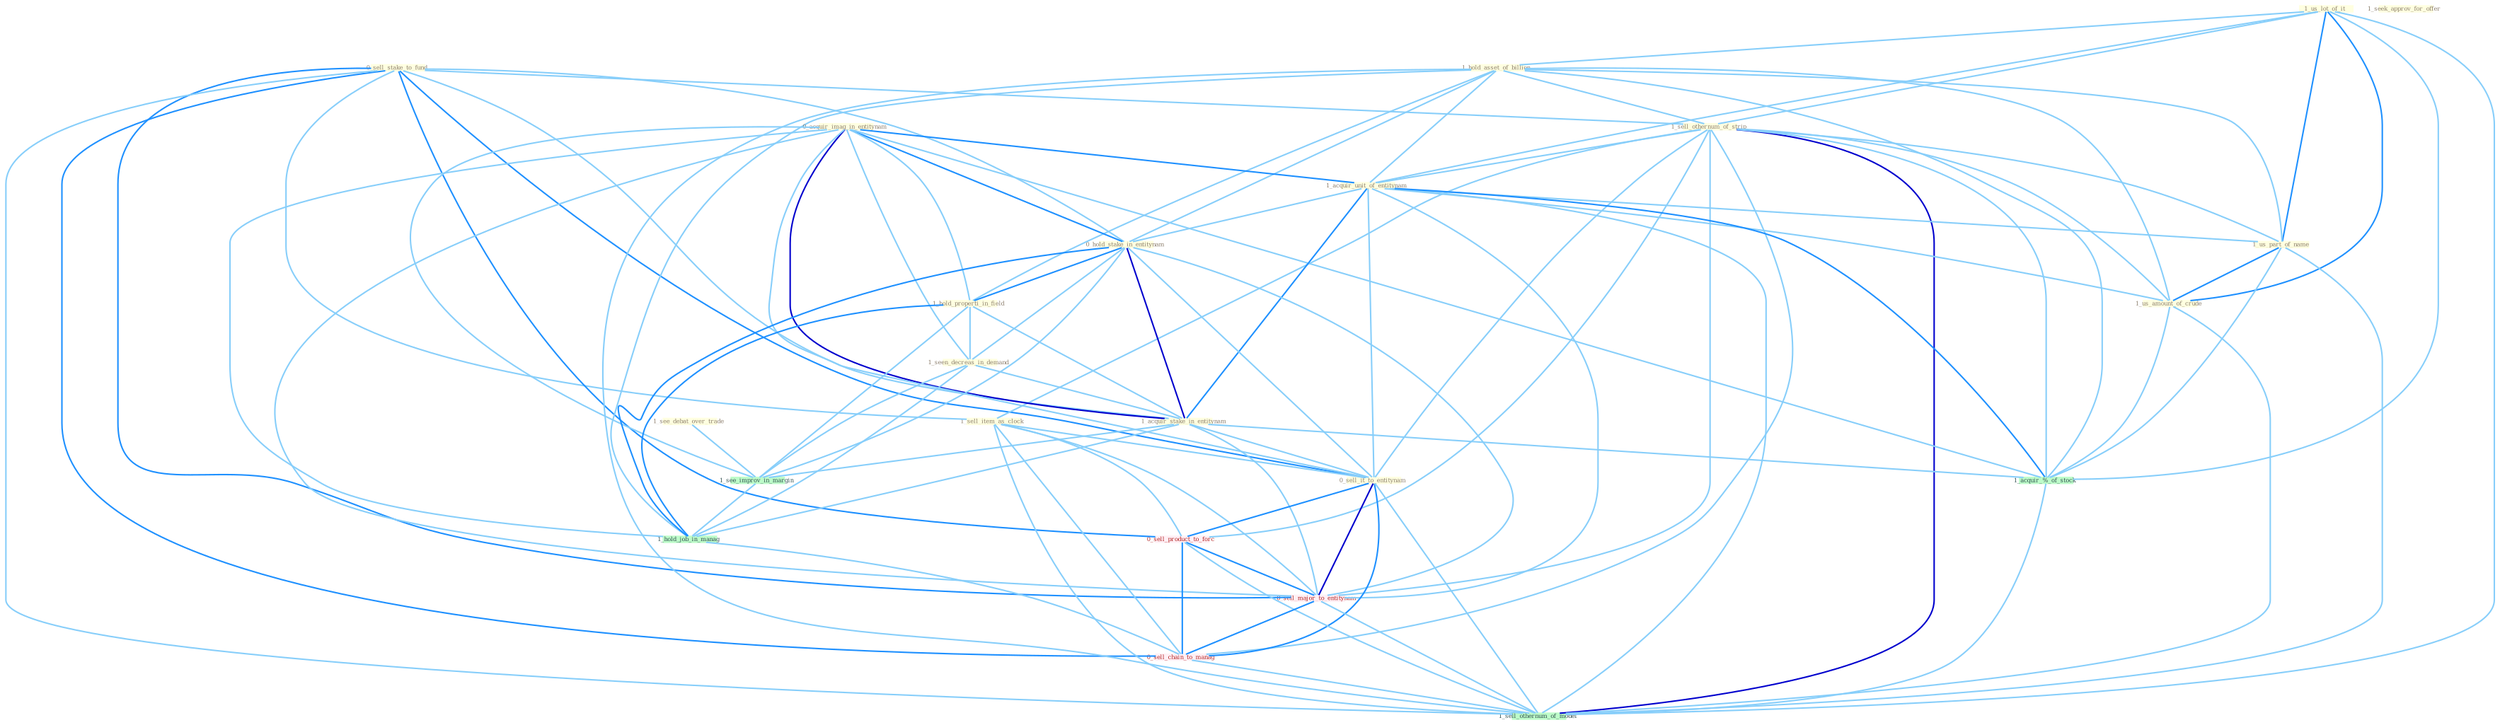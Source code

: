 Graph G{ 
    node
    [shape=polygon,style=filled,width=.5,height=.06,color="#BDFCC9",fixedsize=true,fontsize=4,
    fontcolor="#2f4f4f"];
    {node
    [color="#ffffe0", fontcolor="#8b7d6b"] "0_sell_stake_to_fund " "1_us_lot_of_it " "1_hold_asset_of_billion " "1_sell_othernum_of_strip " "0_acquir_imag_in_entitynam " "1_sell_item_as_clock " "1_acquir_unit_of_entitynam " "0_hold_stake_in_entitynam " "1_seek_approv_for_offer " "1_hold_properti_in_field " "1_seen_decreas_in_demand " "1_us_part_of_name " "1_us_amount_of_crude " "1_acquir_stake_in_entitynam " "1_see_debat_over_trade " "0_sell_it_to_entitynam "}
{node [color="#fff0f5", fontcolor="#b22222"] "0_sell_product_to_forc " "0_sell_major_to_entitynam " "0_sell_chain_to_manag "}
edge [color="#B0E2FF"];

	"0_sell_stake_to_fund " -- "1_sell_othernum_of_strip " [w="1", color="#87cefa" ];
	"0_sell_stake_to_fund " -- "1_sell_item_as_clock " [w="1", color="#87cefa" ];
	"0_sell_stake_to_fund " -- "0_hold_stake_in_entitynam " [w="1", color="#87cefa" ];
	"0_sell_stake_to_fund " -- "1_acquir_stake_in_entitynam " [w="1", color="#87cefa" ];
	"0_sell_stake_to_fund " -- "0_sell_it_to_entitynam " [w="2", color="#1e90ff" , len=0.8];
	"0_sell_stake_to_fund " -- "0_sell_product_to_forc " [w="2", color="#1e90ff" , len=0.8];
	"0_sell_stake_to_fund " -- "0_sell_major_to_entitynam " [w="2", color="#1e90ff" , len=0.8];
	"0_sell_stake_to_fund " -- "0_sell_chain_to_manag " [w="2", color="#1e90ff" , len=0.8];
	"0_sell_stake_to_fund " -- "1_sell_othernum_of_model " [w="1", color="#87cefa" ];
	"1_us_lot_of_it " -- "1_hold_asset_of_billion " [w="1", color="#87cefa" ];
	"1_us_lot_of_it " -- "1_sell_othernum_of_strip " [w="1", color="#87cefa" ];
	"1_us_lot_of_it " -- "1_acquir_unit_of_entitynam " [w="1", color="#87cefa" ];
	"1_us_lot_of_it " -- "1_us_part_of_name " [w="2", color="#1e90ff" , len=0.8];
	"1_us_lot_of_it " -- "1_us_amount_of_crude " [w="2", color="#1e90ff" , len=0.8];
	"1_us_lot_of_it " -- "1_acquir_%_of_stock " [w="1", color="#87cefa" ];
	"1_us_lot_of_it " -- "1_sell_othernum_of_model " [w="1", color="#87cefa" ];
	"1_hold_asset_of_billion " -- "1_sell_othernum_of_strip " [w="1", color="#87cefa" ];
	"1_hold_asset_of_billion " -- "1_acquir_unit_of_entitynam " [w="1", color="#87cefa" ];
	"1_hold_asset_of_billion " -- "0_hold_stake_in_entitynam " [w="1", color="#87cefa" ];
	"1_hold_asset_of_billion " -- "1_hold_properti_in_field " [w="1", color="#87cefa" ];
	"1_hold_asset_of_billion " -- "1_us_part_of_name " [w="1", color="#87cefa" ];
	"1_hold_asset_of_billion " -- "1_us_amount_of_crude " [w="1", color="#87cefa" ];
	"1_hold_asset_of_billion " -- "1_acquir_%_of_stock " [w="1", color="#87cefa" ];
	"1_hold_asset_of_billion " -- "1_hold_job_in_manag " [w="1", color="#87cefa" ];
	"1_hold_asset_of_billion " -- "1_sell_othernum_of_model " [w="1", color="#87cefa" ];
	"1_sell_othernum_of_strip " -- "1_sell_item_as_clock " [w="1", color="#87cefa" ];
	"1_sell_othernum_of_strip " -- "1_acquir_unit_of_entitynam " [w="1", color="#87cefa" ];
	"1_sell_othernum_of_strip " -- "1_us_part_of_name " [w="1", color="#87cefa" ];
	"1_sell_othernum_of_strip " -- "1_us_amount_of_crude " [w="1", color="#87cefa" ];
	"1_sell_othernum_of_strip " -- "0_sell_it_to_entitynam " [w="1", color="#87cefa" ];
	"1_sell_othernum_of_strip " -- "1_acquir_%_of_stock " [w="1", color="#87cefa" ];
	"1_sell_othernum_of_strip " -- "0_sell_product_to_forc " [w="1", color="#87cefa" ];
	"1_sell_othernum_of_strip " -- "0_sell_major_to_entitynam " [w="1", color="#87cefa" ];
	"1_sell_othernum_of_strip " -- "0_sell_chain_to_manag " [w="1", color="#87cefa" ];
	"1_sell_othernum_of_strip " -- "1_sell_othernum_of_model " [w="3", color="#0000cd" , len=0.6];
	"0_acquir_imag_in_entitynam " -- "1_acquir_unit_of_entitynam " [w="2", color="#1e90ff" , len=0.8];
	"0_acquir_imag_in_entitynam " -- "0_hold_stake_in_entitynam " [w="2", color="#1e90ff" , len=0.8];
	"0_acquir_imag_in_entitynam " -- "1_hold_properti_in_field " [w="1", color="#87cefa" ];
	"0_acquir_imag_in_entitynam " -- "1_seen_decreas_in_demand " [w="1", color="#87cefa" ];
	"0_acquir_imag_in_entitynam " -- "1_acquir_stake_in_entitynam " [w="3", color="#0000cd" , len=0.6];
	"0_acquir_imag_in_entitynam " -- "0_sell_it_to_entitynam " [w="1", color="#87cefa" ];
	"0_acquir_imag_in_entitynam " -- "1_see_improv_in_margin " [w="1", color="#87cefa" ];
	"0_acquir_imag_in_entitynam " -- "1_acquir_%_of_stock " [w="1", color="#87cefa" ];
	"0_acquir_imag_in_entitynam " -- "1_hold_job_in_manag " [w="1", color="#87cefa" ];
	"0_acquir_imag_in_entitynam " -- "0_sell_major_to_entitynam " [w="1", color="#87cefa" ];
	"1_sell_item_as_clock " -- "0_sell_it_to_entitynam " [w="1", color="#87cefa" ];
	"1_sell_item_as_clock " -- "0_sell_product_to_forc " [w="1", color="#87cefa" ];
	"1_sell_item_as_clock " -- "0_sell_major_to_entitynam " [w="1", color="#87cefa" ];
	"1_sell_item_as_clock " -- "0_sell_chain_to_manag " [w="1", color="#87cefa" ];
	"1_sell_item_as_clock " -- "1_sell_othernum_of_model " [w="1", color="#87cefa" ];
	"1_acquir_unit_of_entitynam " -- "0_hold_stake_in_entitynam " [w="1", color="#87cefa" ];
	"1_acquir_unit_of_entitynam " -- "1_us_part_of_name " [w="1", color="#87cefa" ];
	"1_acquir_unit_of_entitynam " -- "1_us_amount_of_crude " [w="1", color="#87cefa" ];
	"1_acquir_unit_of_entitynam " -- "1_acquir_stake_in_entitynam " [w="2", color="#1e90ff" , len=0.8];
	"1_acquir_unit_of_entitynam " -- "0_sell_it_to_entitynam " [w="1", color="#87cefa" ];
	"1_acquir_unit_of_entitynam " -- "1_acquir_%_of_stock " [w="2", color="#1e90ff" , len=0.8];
	"1_acquir_unit_of_entitynam " -- "0_sell_major_to_entitynam " [w="1", color="#87cefa" ];
	"1_acquir_unit_of_entitynam " -- "1_sell_othernum_of_model " [w="1", color="#87cefa" ];
	"0_hold_stake_in_entitynam " -- "1_hold_properti_in_field " [w="2", color="#1e90ff" , len=0.8];
	"0_hold_stake_in_entitynam " -- "1_seen_decreas_in_demand " [w="1", color="#87cefa" ];
	"0_hold_stake_in_entitynam " -- "1_acquir_stake_in_entitynam " [w="3", color="#0000cd" , len=0.6];
	"0_hold_stake_in_entitynam " -- "0_sell_it_to_entitynam " [w="1", color="#87cefa" ];
	"0_hold_stake_in_entitynam " -- "1_see_improv_in_margin " [w="1", color="#87cefa" ];
	"0_hold_stake_in_entitynam " -- "1_hold_job_in_manag " [w="2", color="#1e90ff" , len=0.8];
	"0_hold_stake_in_entitynam " -- "0_sell_major_to_entitynam " [w="1", color="#87cefa" ];
	"1_hold_properti_in_field " -- "1_seen_decreas_in_demand " [w="1", color="#87cefa" ];
	"1_hold_properti_in_field " -- "1_acquir_stake_in_entitynam " [w="1", color="#87cefa" ];
	"1_hold_properti_in_field " -- "1_see_improv_in_margin " [w="1", color="#87cefa" ];
	"1_hold_properti_in_field " -- "1_hold_job_in_manag " [w="2", color="#1e90ff" , len=0.8];
	"1_seen_decreas_in_demand " -- "1_acquir_stake_in_entitynam " [w="1", color="#87cefa" ];
	"1_seen_decreas_in_demand " -- "1_see_improv_in_margin " [w="1", color="#87cefa" ];
	"1_seen_decreas_in_demand " -- "1_hold_job_in_manag " [w="1", color="#87cefa" ];
	"1_us_part_of_name " -- "1_us_amount_of_crude " [w="2", color="#1e90ff" , len=0.8];
	"1_us_part_of_name " -- "1_acquir_%_of_stock " [w="1", color="#87cefa" ];
	"1_us_part_of_name " -- "1_sell_othernum_of_model " [w="1", color="#87cefa" ];
	"1_us_amount_of_crude " -- "1_acquir_%_of_stock " [w="1", color="#87cefa" ];
	"1_us_amount_of_crude " -- "1_sell_othernum_of_model " [w="1", color="#87cefa" ];
	"1_acquir_stake_in_entitynam " -- "0_sell_it_to_entitynam " [w="1", color="#87cefa" ];
	"1_acquir_stake_in_entitynam " -- "1_see_improv_in_margin " [w="1", color="#87cefa" ];
	"1_acquir_stake_in_entitynam " -- "1_acquir_%_of_stock " [w="1", color="#87cefa" ];
	"1_acquir_stake_in_entitynam " -- "1_hold_job_in_manag " [w="1", color="#87cefa" ];
	"1_acquir_stake_in_entitynam " -- "0_sell_major_to_entitynam " [w="1", color="#87cefa" ];
	"1_see_debat_over_trade " -- "1_see_improv_in_margin " [w="1", color="#87cefa" ];
	"0_sell_it_to_entitynam " -- "0_sell_product_to_forc " [w="2", color="#1e90ff" , len=0.8];
	"0_sell_it_to_entitynam " -- "0_sell_major_to_entitynam " [w="3", color="#0000cd" , len=0.6];
	"0_sell_it_to_entitynam " -- "0_sell_chain_to_manag " [w="2", color="#1e90ff" , len=0.8];
	"0_sell_it_to_entitynam " -- "1_sell_othernum_of_model " [w="1", color="#87cefa" ];
	"1_see_improv_in_margin " -- "1_hold_job_in_manag " [w="1", color="#87cefa" ];
	"1_acquir_%_of_stock " -- "1_sell_othernum_of_model " [w="1", color="#87cefa" ];
	"1_hold_job_in_manag " -- "0_sell_chain_to_manag " [w="1", color="#87cefa" ];
	"0_sell_product_to_forc " -- "0_sell_major_to_entitynam " [w="2", color="#1e90ff" , len=0.8];
	"0_sell_product_to_forc " -- "0_sell_chain_to_manag " [w="2", color="#1e90ff" , len=0.8];
	"0_sell_product_to_forc " -- "1_sell_othernum_of_model " [w="1", color="#87cefa" ];
	"0_sell_major_to_entitynam " -- "0_sell_chain_to_manag " [w="2", color="#1e90ff" , len=0.8];
	"0_sell_major_to_entitynam " -- "1_sell_othernum_of_model " [w="1", color="#87cefa" ];
	"0_sell_chain_to_manag " -- "1_sell_othernum_of_model " [w="1", color="#87cefa" ];
}